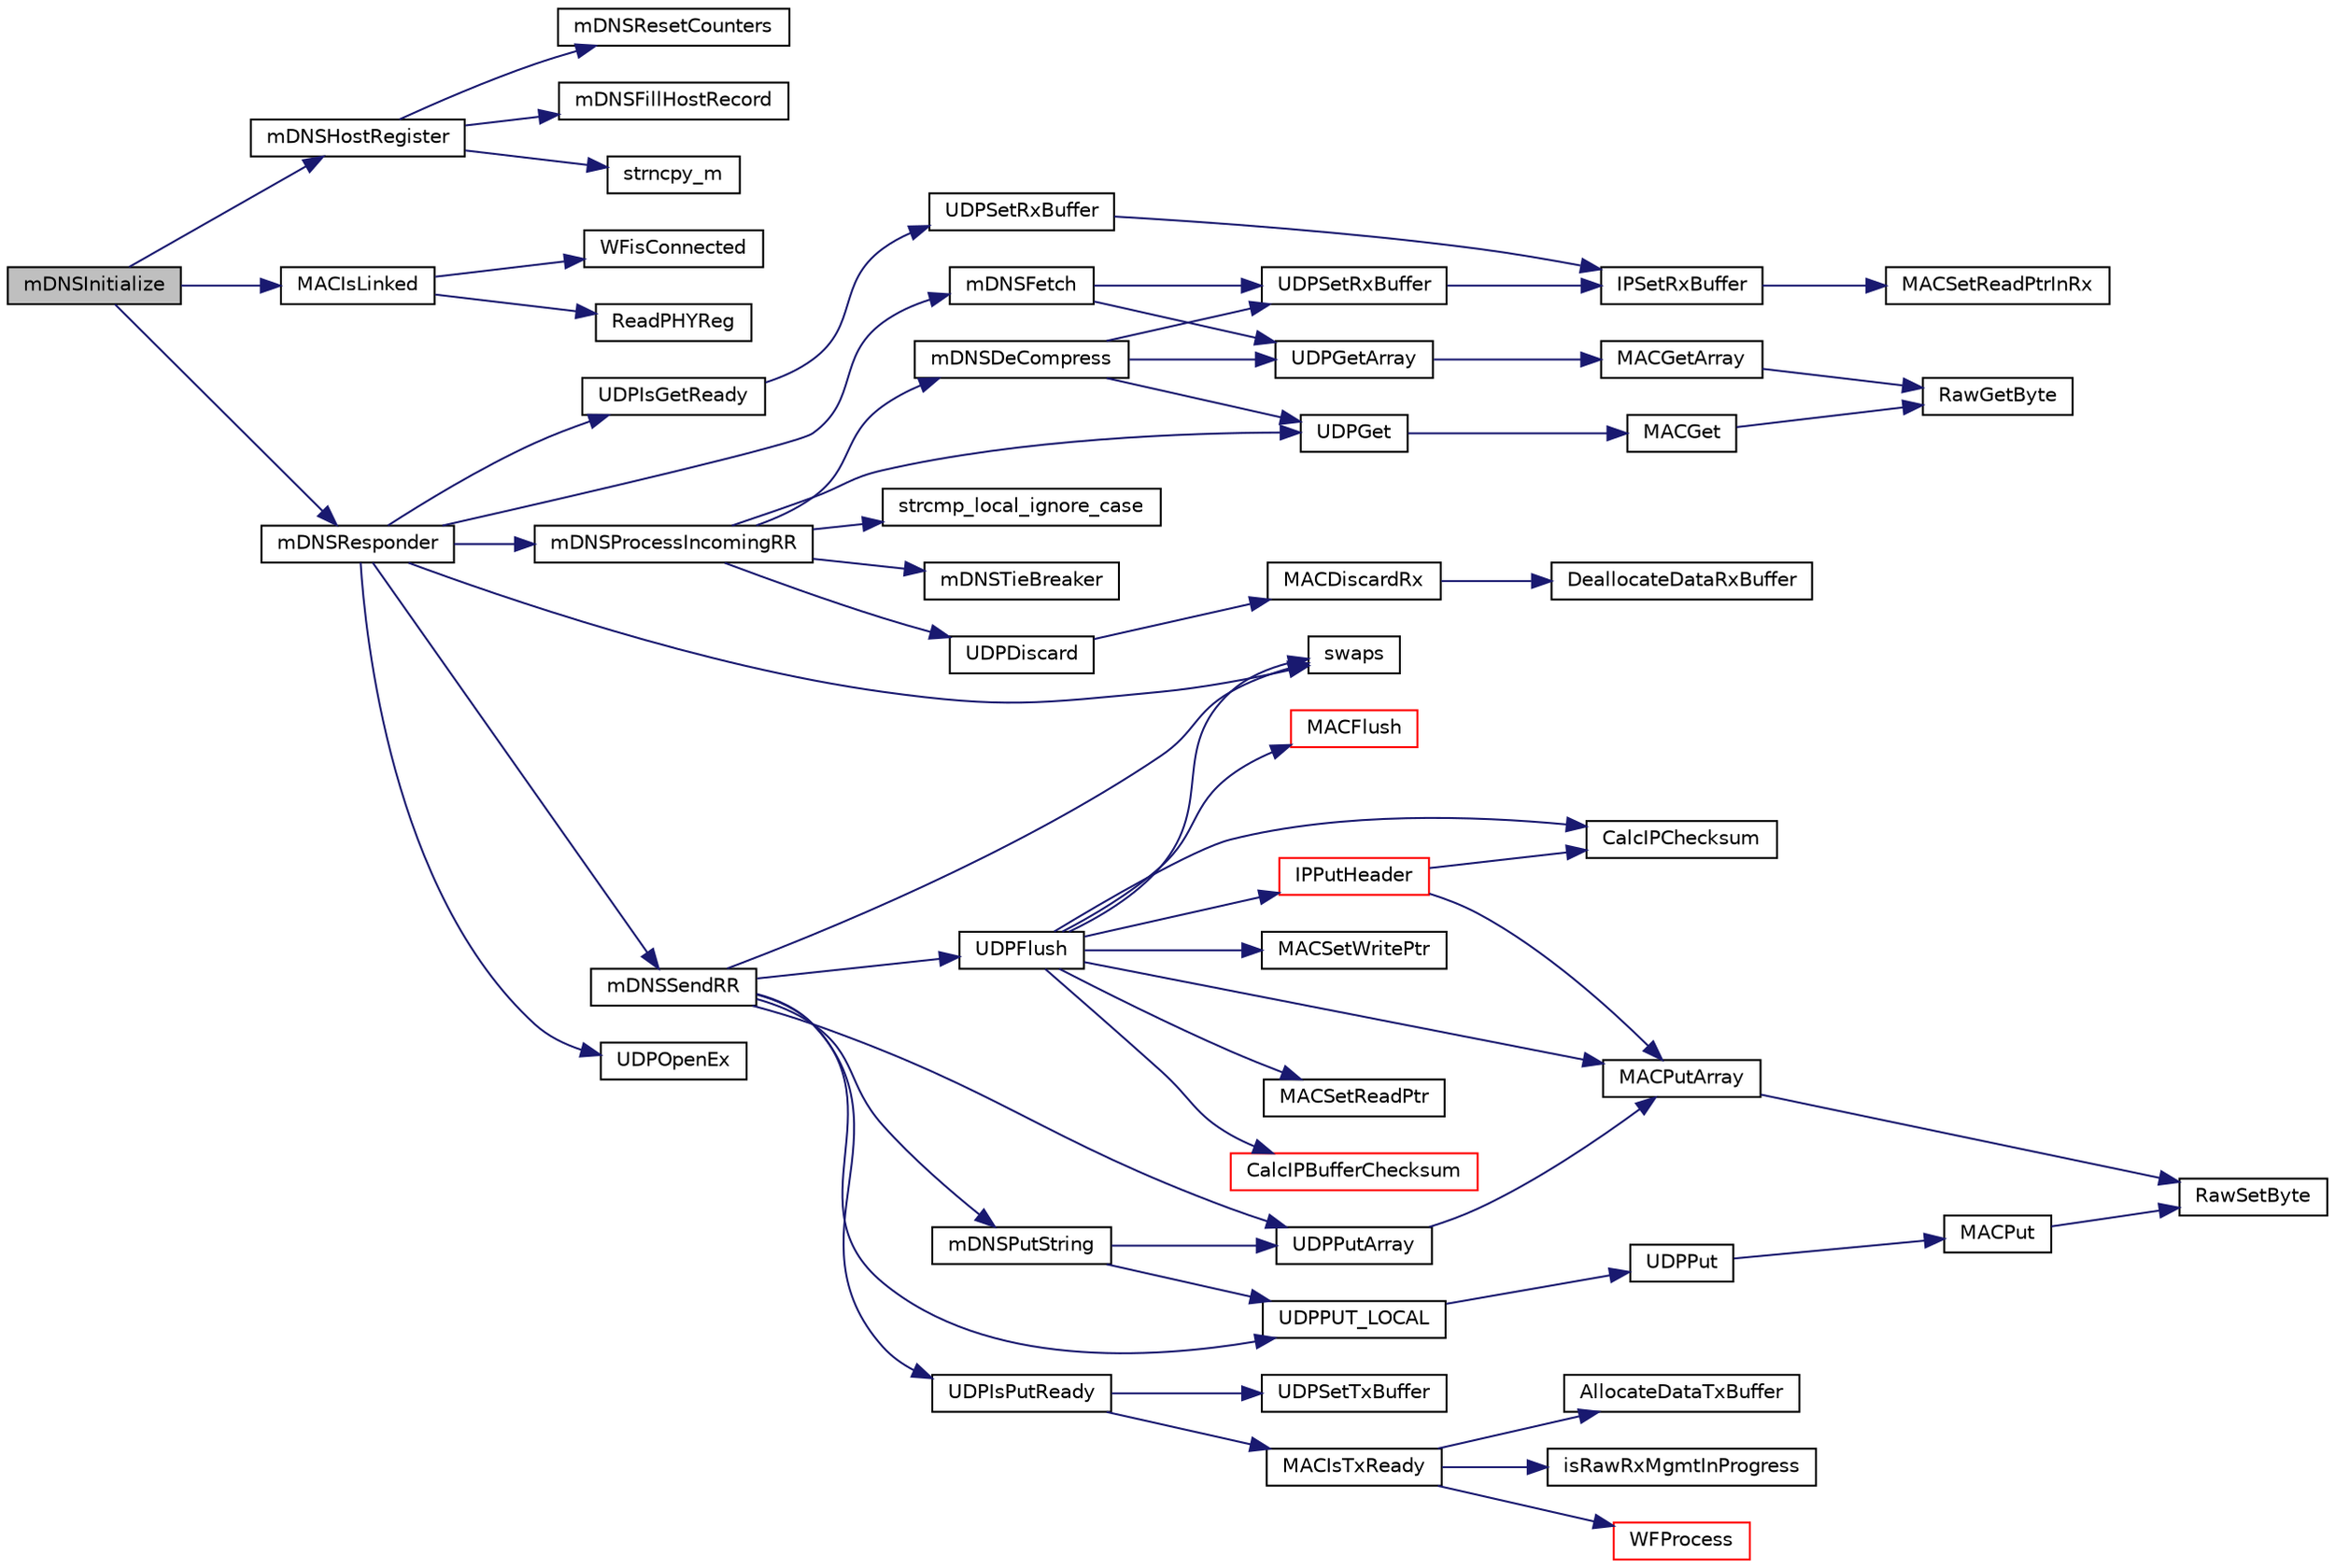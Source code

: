 digraph "mDNSInitialize"
{
  edge [fontname="Helvetica",fontsize="10",labelfontname="Helvetica",labelfontsize="10"];
  node [fontname="Helvetica",fontsize="10",shape=record];
  rankdir="LR";
  Node1 [label="mDNSInitialize",height=0.2,width=0.4,color="black", fillcolor="grey75", style="filled", fontcolor="black"];
  Node1 -> Node2 [color="midnightblue",fontsize="10",style="solid"];
  Node2 [label="mDNSHostRegister",height=0.2,width=0.4,color="black", fillcolor="white", style="filled",URL="$_zeroconf_multicast_d_n_s_8c.html#ade7f51beb8028f44a9267489ca00b9b6"];
  Node2 -> Node3 [color="midnightblue",fontsize="10",style="solid"];
  Node3 [label="strncpy_m",height=0.2,width=0.4,color="black", fillcolor="white", style="filled",URL="$_helpers_8h.html#a323b7f23235530156f5d2e8e735351a7"];
  Node2 -> Node4 [color="midnightblue",fontsize="10",style="solid"];
  Node4 [label="mDNSResetCounters",height=0.2,width=0.4,color="black", fillcolor="white", style="filled",URL="$_zeroconf_multicast_d_n_s_8c.html#ac660af658400deb5fa1c0d0b63c7a0cd"];
  Node2 -> Node5 [color="midnightblue",fontsize="10",style="solid"];
  Node5 [label="mDNSFillHostRecord",height=0.2,width=0.4,color="black", fillcolor="white", style="filled",URL="$_zeroconf_multicast_d_n_s_8c.html#a59102f379c587b47f8c065d2cba9d3d7"];
  Node1 -> Node6 [color="midnightblue",fontsize="10",style="solid"];
  Node6 [label="MACIsLinked",height=0.2,width=0.4,color="black", fillcolor="white", style="filled",URL="$_m_a_c_8h.html#a0b700fbc3ad2a6c7c389026bfd38e0f1"];
  Node6 -> Node7 [color="midnightblue",fontsize="10",style="solid"];
  Node7 [label="ReadPHYReg",height=0.2,width=0.4,color="black", fillcolor="white", style="filled",URL="$_e_n_c28_j60_8c.html#a81741d7c8ce6dbb91df36e900740ce7c"];
  Node6 -> Node8 [color="midnightblue",fontsize="10",style="solid"];
  Node8 [label="WFisConnected",height=0.2,width=0.4,color="black", fillcolor="white", style="filled",URL="$_w_f_driver_prv_8h.html#a362106faaf52a4ce9a1b9e6ca3297a1f"];
  Node1 -> Node9 [color="midnightblue",fontsize="10",style="solid"];
  Node9 [label="mDNSResponder",height=0.2,width=0.4,color="black", fillcolor="white", style="filled",URL="$_zeroconf_multicast_d_n_s_8c.html#a9db99a259559d5b3e5f537b2b4f235a6"];
  Node9 -> Node10 [color="midnightblue",fontsize="10",style="solid"];
  Node10 [label="UDPOpenEx",height=0.2,width=0.4,color="black", fillcolor="white", style="filled",URL="$_u_d_p_8h.html#ae5069afb0cda35b9a306dcb37f222822"];
  Node9 -> Node11 [color="midnightblue",fontsize="10",style="solid"];
  Node11 [label="UDPIsGetReady",height=0.2,width=0.4,color="black", fillcolor="white", style="filled",URL="$_u_d_p_8h.html#ae6cafd8670068265c3d9d921cd7e0675"];
  Node11 -> Node12 [color="midnightblue",fontsize="10",style="solid"];
  Node12 [label="UDPSetRxBuffer",height=0.2,width=0.4,color="black", fillcolor="white", style="filled",URL="$_u_d_p_8c.html#a0dc4b7c53e2e3d3b91fe53ff2e135d72"];
  Node12 -> Node13 [color="midnightblue",fontsize="10",style="solid"];
  Node13 [label="IPSetRxBuffer",height=0.2,width=0.4,color="black", fillcolor="white", style="filled",URL="$_i_p_8h.html#a33cd719865ee57f9591c92a63e74d59f"];
  Node13 -> Node14 [color="midnightblue",fontsize="10",style="solid"];
  Node14 [label="MACSetReadPtrInRx",height=0.2,width=0.4,color="black", fillcolor="white", style="filled",URL="$_m_a_c_8h.html#aa73b1ce45818243c98e3efd00b9f4bd9"];
  Node9 -> Node15 [color="midnightblue",fontsize="10",style="solid"];
  Node15 [label="mDNSFetch",height=0.2,width=0.4,color="black", fillcolor="white", style="filled",URL="$_zeroconf_multicast_d_n_s_8c.html#ac55c5857ff8637f0c9a2c8eaefb4969b"];
  Node15 -> Node16 [color="midnightblue",fontsize="10",style="solid"];
  Node16 [label="UDPSetRxBuffer",height=0.2,width=0.4,color="black", fillcolor="white", style="filled",URL="$_u_d_p_8h.html#a0dc4b7c53e2e3d3b91fe53ff2e135d72"];
  Node16 -> Node13 [color="midnightblue",fontsize="10",style="solid"];
  Node15 -> Node17 [color="midnightblue",fontsize="10",style="solid"];
  Node17 [label="UDPGetArray",height=0.2,width=0.4,color="black", fillcolor="white", style="filled",URL="$_u_d_p_8h.html#a2ad4741432dcc367e97c7c6e1d964bdb"];
  Node17 -> Node18 [color="midnightblue",fontsize="10",style="solid"];
  Node18 [label="MACGetArray",height=0.2,width=0.4,color="black", fillcolor="white", style="filled",URL="$_m_a_c_8h.html#a89d13e85195c0d00f308194305845016"];
  Node18 -> Node19 [color="midnightblue",fontsize="10",style="solid"];
  Node19 [label="RawGetByte",height=0.2,width=0.4,color="black", fillcolor="white", style="filled",URL="$_w_f_raw_8h.html#a0f9f450b78d964f8b34c2f3d50472527"];
  Node9 -> Node20 [color="midnightblue",fontsize="10",style="solid"];
  Node20 [label="swaps",height=0.2,width=0.4,color="black", fillcolor="white", style="filled",URL="$_helpers_8h.html#add09104747ab0b189bcd8137ab2458ea"];
  Node9 -> Node21 [color="midnightblue",fontsize="10",style="solid"];
  Node21 [label="mDNSProcessIncomingRR",height=0.2,width=0.4,color="black", fillcolor="white", style="filled",URL="$_zeroconf_multicast_d_n_s_8c.html#a5d86d8b87c6bf781cb3692eb49041cb7"];
  Node21 -> Node22 [color="midnightblue",fontsize="10",style="solid"];
  Node22 [label="mDNSDeCompress",height=0.2,width=0.4,color="black", fillcolor="white", style="filled",URL="$_zeroconf_multicast_d_n_s_8c.html#a85f02dd49ff057009f82a11dd68b1cb6"];
  Node22 -> Node23 [color="midnightblue",fontsize="10",style="solid"];
  Node23 [label="UDPGet",height=0.2,width=0.4,color="black", fillcolor="white", style="filled",URL="$_u_d_p_8h.html#a4292b49f8ba04393a7b301123108613c"];
  Node23 -> Node24 [color="midnightblue",fontsize="10",style="solid"];
  Node24 [label="MACGet",height=0.2,width=0.4,color="black", fillcolor="white", style="filled",URL="$_m_a_c_8h.html#a24b67ec68e80243ca4fdcfaaf0a91072"];
  Node24 -> Node19 [color="midnightblue",fontsize="10",style="solid"];
  Node22 -> Node16 [color="midnightblue",fontsize="10",style="solid"];
  Node22 -> Node17 [color="midnightblue",fontsize="10",style="solid"];
  Node21 -> Node23 [color="midnightblue",fontsize="10",style="solid"];
  Node21 -> Node25 [color="midnightblue",fontsize="10",style="solid"];
  Node25 [label="strcmp_local_ignore_case",height=0.2,width=0.4,color="black", fillcolor="white", style="filled",URL="$_zeroconf_multicast_d_n_s_8c.html#abffa598c3f98375a1596201fa97170b8"];
  Node21 -> Node26 [color="midnightblue",fontsize="10",style="solid"];
  Node26 [label="mDNSTieBreaker",height=0.2,width=0.4,color="black", fillcolor="white", style="filled",URL="$_zeroconf_multicast_d_n_s_8c.html#a0c7f2e53c8f5d25069fe64639d1e3179"];
  Node21 -> Node27 [color="midnightblue",fontsize="10",style="solid"];
  Node27 [label="UDPDiscard",height=0.2,width=0.4,color="black", fillcolor="white", style="filled",URL="$_u_d_p_8h.html#a92198dc6ba0ef28c7ec35eefc2120a85"];
  Node27 -> Node28 [color="midnightblue",fontsize="10",style="solid"];
  Node28 [label="MACDiscardRx",height=0.2,width=0.4,color="black", fillcolor="white", style="filled",URL="$_m_a_c_8h.html#a6f0a2614cde1253e6edcc78d1a069b79"];
  Node28 -> Node29 [color="midnightblue",fontsize="10",style="solid"];
  Node29 [label="DeallocateDataRxBuffer",height=0.2,width=0.4,color="black", fillcolor="white", style="filled",URL="$_w_f_raw_8h.html#a61c8aa69bc80ab5110a6b84d50bacced"];
  Node9 -> Node30 [color="midnightblue",fontsize="10",style="solid"];
  Node30 [label="mDNSSendRR",height=0.2,width=0.4,color="black", fillcolor="white", style="filled",URL="$_zeroconf_multicast_d_n_s_8c.html#a73f6ad93226e78d3b3c677a0ac2ca133"];
  Node30 -> Node31 [color="midnightblue",fontsize="10",style="solid"];
  Node31 [label="UDPIsPutReady",height=0.2,width=0.4,color="black", fillcolor="white", style="filled",URL="$_u_d_p_8h.html#a8a80f5aa86eba6a6b09cb1a0eb7f01cb"];
  Node31 -> Node32 [color="midnightblue",fontsize="10",style="solid"];
  Node32 [label="MACIsTxReady",height=0.2,width=0.4,color="black", fillcolor="white", style="filled",URL="$_m_a_c_8h.html#a99937ac52db1a95f86ca59779640bcbe"];
  Node32 -> Node33 [color="midnightblue",fontsize="10",style="solid"];
  Node33 [label="isRawRxMgmtInProgress",height=0.2,width=0.4,color="black", fillcolor="white", style="filled",URL="$_w_f_mac_8c.html#aa0566405da4973f3c579dbc046af0848"];
  Node32 -> Node34 [color="midnightblue",fontsize="10",style="solid"];
  Node34 [label="WFProcess",height=0.2,width=0.4,color="red", fillcolor="white", style="filled",URL="$_w_f_api_8h.html#ab40c33ce57709d716eea07a0a76b16dd"];
  Node32 -> Node35 [color="midnightblue",fontsize="10",style="solid"];
  Node35 [label="AllocateDataTxBuffer",height=0.2,width=0.4,color="black", fillcolor="white", style="filled",URL="$_w_f_raw_8h.html#a7516a7177c1b9a843d543c57c4192af5"];
  Node31 -> Node36 [color="midnightblue",fontsize="10",style="solid"];
  Node36 [label="UDPSetTxBuffer",height=0.2,width=0.4,color="black", fillcolor="white", style="filled",URL="$_u_d_p_8c.html#a7cf79fb1794e17d66e3e960dba97097b"];
  Node30 -> Node20 [color="midnightblue",fontsize="10",style="solid"];
  Node30 -> Node37 [color="midnightblue",fontsize="10",style="solid"];
  Node37 [label="UDPPutArray",height=0.2,width=0.4,color="black", fillcolor="white", style="filled",URL="$_u_d_p_8h.html#a372fafc6c39a309ddc9bd3408b16a267"];
  Node37 -> Node38 [color="midnightblue",fontsize="10",style="solid"];
  Node38 [label="MACPutArray",height=0.2,width=0.4,color="black", fillcolor="white", style="filled",URL="$_m_a_c_8h.html#a87a779bb5e5f2c7ffc444f52d696efa2"];
  Node38 -> Node39 [color="midnightblue",fontsize="10",style="solid"];
  Node39 [label="RawSetByte",height=0.2,width=0.4,color="black", fillcolor="white", style="filled",URL="$_w_f_raw_8h.html#a080df0a533459a28bfccb89781df5e3a"];
  Node30 -> Node40 [color="midnightblue",fontsize="10",style="solid"];
  Node40 [label="mDNSPutString",height=0.2,width=0.4,color="black", fillcolor="white", style="filled",URL="$_zeroconf_multicast_d_n_s_8c.html#a476f393d05186c2f6f05021290ce3b59"];
  Node40 -> Node41 [color="midnightblue",fontsize="10",style="solid"];
  Node41 [label="UDPPUT_LOCAL",height=0.2,width=0.4,color="black", fillcolor="white", style="filled",URL="$_zeroconf_multicast_d_n_s_8c.html#aa11b2c8f962821e5d4bcf941d2e94af0"];
  Node41 -> Node42 [color="midnightblue",fontsize="10",style="solid"];
  Node42 [label="UDPPut",height=0.2,width=0.4,color="black", fillcolor="white", style="filled",URL="$_u_d_p_8h.html#aa31511e0818a730f9a335d2349081d94"];
  Node42 -> Node43 [color="midnightblue",fontsize="10",style="solid"];
  Node43 [label="MACPut",height=0.2,width=0.4,color="black", fillcolor="white", style="filled",URL="$_m_a_c_8h.html#a9a1910d847af55acbfd90ef175be44b9"];
  Node43 -> Node39 [color="midnightblue",fontsize="10",style="solid"];
  Node40 -> Node37 [color="midnightblue",fontsize="10",style="solid"];
  Node30 -> Node41 [color="midnightblue",fontsize="10",style="solid"];
  Node30 -> Node44 [color="midnightblue",fontsize="10",style="solid"];
  Node44 [label="UDPFlush",height=0.2,width=0.4,color="black", fillcolor="white", style="filled",URL="$_u_d_p_8h.html#a6a60054cd55ad4d0e70b78f8083a39bd"];
  Node44 -> Node20 [color="midnightblue",fontsize="10",style="solid"];
  Node44 -> Node45 [color="midnightblue",fontsize="10",style="solid"];
  Node45 [label="CalcIPChecksum",height=0.2,width=0.4,color="black", fillcolor="white", style="filled",URL="$_helpers_8h.html#a9274752ec58a3cc6b2a9518a6e417fc3"];
  Node44 -> Node46 [color="midnightblue",fontsize="10",style="solid"];
  Node46 [label="MACSetWritePtr",height=0.2,width=0.4,color="black", fillcolor="white", style="filled",URL="$_m_a_c_8h.html#a76abcd85736be75ac9dee35b573bb90d"];
  Node44 -> Node47 [color="midnightblue",fontsize="10",style="solid"];
  Node47 [label="IPPutHeader",height=0.2,width=0.4,color="red", fillcolor="white", style="filled",URL="$_i_p_8h.html#ad3bcc7a7c328bc6435c97646a25d21f0"];
  Node47 -> Node45 [color="midnightblue",fontsize="10",style="solid"];
  Node47 -> Node38 [color="midnightblue",fontsize="10",style="solid"];
  Node44 -> Node38 [color="midnightblue",fontsize="10",style="solid"];
  Node44 -> Node48 [color="midnightblue",fontsize="10",style="solid"];
  Node48 [label="MACSetReadPtr",height=0.2,width=0.4,color="black", fillcolor="white", style="filled",URL="$_m_a_c_8h.html#aad63644420d87642a890d2f41abb7454"];
  Node44 -> Node49 [color="midnightblue",fontsize="10",style="solid"];
  Node49 [label="CalcIPBufferChecksum",height=0.2,width=0.4,color="red", fillcolor="white", style="filled",URL="$_m_a_c_8h.html#af14a0a88eef0ca101814acf1157f42a3"];
  Node44 -> Node50 [color="midnightblue",fontsize="10",style="solid"];
  Node50 [label="MACFlush",height=0.2,width=0.4,color="red", fillcolor="white", style="filled",URL="$_m_a_c_8h.html#a38dc2cc8c71b2f6bfe51ea8db2acc67c"];
}
